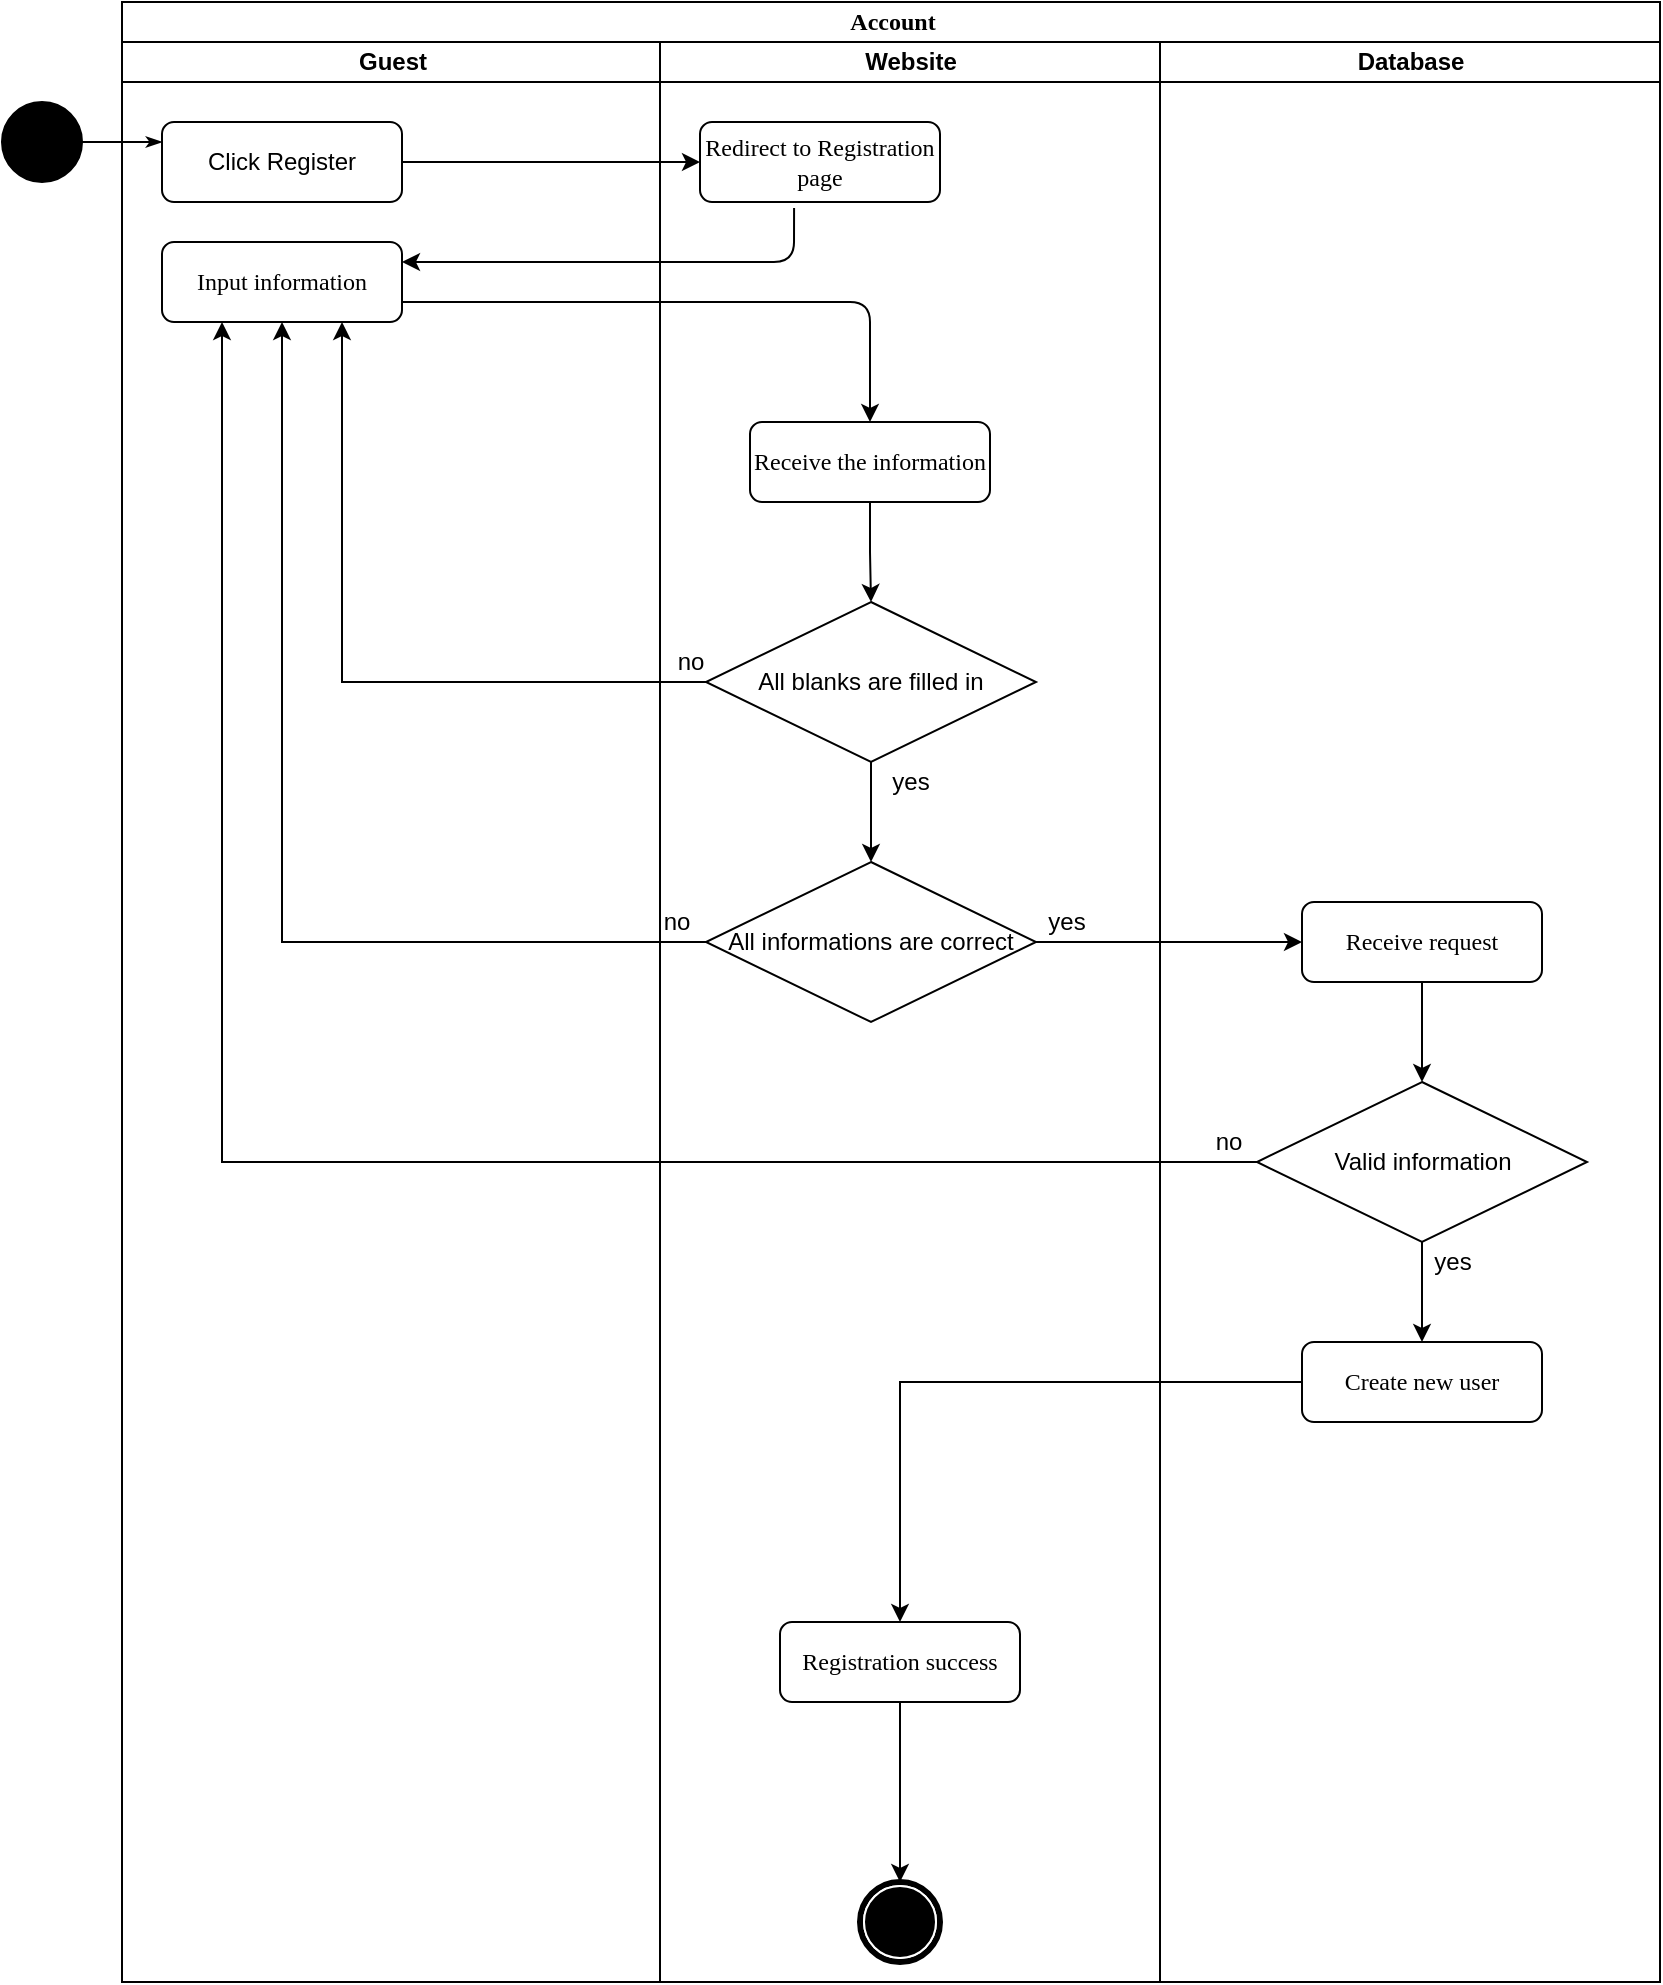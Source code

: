 <mxfile version="13.0.1" type="device"><diagram name="Page-1" id="0783ab3e-0a74-02c8-0abd-f7b4e66b4bec"><mxGraphModel dx="1422" dy="712" grid="1" gridSize="10" guides="1" tooltips="1" connect="1" arrows="1" fold="1" page="1" pageScale="1" pageWidth="850" pageHeight="1100" background="#ffffff" math="0" shadow="0"><root><mxCell id="0"/><mxCell id="1" parent="0"/><mxCell id="1c1d494c118603dd-1" value="Account" style="swimlane;html=1;childLayout=stackLayout;startSize=20;rounded=0;shadow=0;comic=0;labelBackgroundColor=none;strokeWidth=1;fontFamily=Verdana;fontSize=12;align=center;" parent="1" vertex="1"><mxGeometry x="70" y="20" width="769" height="990" as="geometry"/></mxCell><mxCell id="1c1d494c118603dd-2" value="Guest" style="swimlane;html=1;startSize=20;" parent="1c1d494c118603dd-1" vertex="1"><mxGeometry y="20" width="269" height="970" as="geometry"/></mxCell><mxCell id="eJJc23MWVX-Xf5izc3wK-2" value="Click Register" style="rounded=1;whiteSpace=wrap;html=1;" vertex="1" parent="1c1d494c118603dd-2"><mxGeometry x="20" y="40" width="120" height="40" as="geometry"/></mxCell><mxCell id="eJJc23MWVX-Xf5izc3wK-5" value="&lt;span style=&quot;font-family: &amp;#34;verdana&amp;#34;&quot;&gt;Input information&lt;/span&gt;" style="rounded=1;whiteSpace=wrap;html=1;" vertex="1" parent="1c1d494c118603dd-2"><mxGeometry x="20" y="100" width="120" height="40" as="geometry"/></mxCell><mxCell id="1c1d494c118603dd-3" value="Website" style="swimlane;html=1;startSize=20;" parent="1c1d494c118603dd-1" vertex="1"><mxGeometry x="269" y="20" width="250" height="970" as="geometry"/></mxCell><mxCell id="eJJc23MWVX-Xf5izc3wK-14" value="no" style="text;html=1;align=center;verticalAlign=middle;resizable=0;points=[];autosize=1;" vertex="1" parent="1c1d494c118603dd-3"><mxGeometry y="300" width="30" height="20" as="geometry"/></mxCell><mxCell id="eJJc23MWVX-Xf5izc3wK-20" value="no" style="text;html=1;align=center;verticalAlign=middle;resizable=0;points=[];autosize=1;" vertex="1" parent="1c1d494c118603dd-3"><mxGeometry x="-7" y="430" width="30" height="20" as="geometry"/></mxCell><mxCell id="eJJc23MWVX-Xf5izc3wK-3" value="&lt;span style=&quot;font-family: &amp;#34;verdana&amp;#34;&quot;&gt;Redirect to Registration page&lt;/span&gt;" style="rounded=1;whiteSpace=wrap;html=1;" vertex="1" parent="1c1d494c118603dd-3"><mxGeometry x="20" y="40" width="120" height="40" as="geometry"/></mxCell><mxCell id="eJJc23MWVX-Xf5izc3wK-15" value="All informations are correct" style="rhombus;whiteSpace=wrap;html=1;" vertex="1" parent="1c1d494c118603dd-3"><mxGeometry x="23" y="410" width="165" height="80" as="geometry"/></mxCell><mxCell id="eJJc23MWVX-Xf5izc3wK-12" style="edgeStyle=orthogonalEdgeStyle;rounded=0;orthogonalLoop=1;jettySize=auto;html=1;entryX=0.5;entryY=0;entryDx=0;entryDy=0;" edge="1" parent="1c1d494c118603dd-3" source="eJJc23MWVX-Xf5izc3wK-9" target="eJJc23MWVX-Xf5izc3wK-11"><mxGeometry relative="1" as="geometry"/></mxCell><mxCell id="eJJc23MWVX-Xf5izc3wK-9" value="&lt;span style=&quot;font-family: &amp;#34;verdana&amp;#34;&quot;&gt;Receive the information&lt;/span&gt;" style="rounded=1;whiteSpace=wrap;html=1;" vertex="1" parent="1c1d494c118603dd-3"><mxGeometry x="45" y="190" width="120" height="40" as="geometry"/></mxCell><mxCell id="eJJc23MWVX-Xf5izc3wK-16" style="edgeStyle=orthogonalEdgeStyle;rounded=0;orthogonalLoop=1;jettySize=auto;html=1;entryX=0.5;entryY=0;entryDx=0;entryDy=0;" edge="1" parent="1c1d494c118603dd-3" source="eJJc23MWVX-Xf5izc3wK-11" target="eJJc23MWVX-Xf5izc3wK-15"><mxGeometry relative="1" as="geometry"/></mxCell><mxCell id="eJJc23MWVX-Xf5izc3wK-11" value="All blanks are filled in" style="rhombus;whiteSpace=wrap;html=1;" vertex="1" parent="1c1d494c118603dd-3"><mxGeometry x="23" y="280" width="165" height="80" as="geometry"/></mxCell><mxCell id="60571a20871a0731-5" value="" style="shape=mxgraph.bpmn.shape;html=1;verticalLabelPosition=bottom;labelBackgroundColor=#ffffff;verticalAlign=top;perimeter=ellipsePerimeter;outline=end;symbol=terminate;rounded=0;shadow=0;comic=0;strokeWidth=1;fontFamily=Verdana;fontSize=12;align=center;" parent="1c1d494c118603dd-3" vertex="1"><mxGeometry x="100" y="920" width="40" height="40" as="geometry"/></mxCell><mxCell id="eJJc23MWVX-Xf5izc3wK-21" value="yes" style="text;html=1;align=center;verticalAlign=middle;resizable=0;points=[];autosize=1;" vertex="1" parent="1c1d494c118603dd-3"><mxGeometry x="110" y="360" width="30" height="20" as="geometry"/></mxCell><mxCell id="eJJc23MWVX-Xf5izc3wK-32" value="&lt;span style=&quot;font-family: &amp;#34;verdana&amp;#34;&quot;&gt;Registration success&lt;/span&gt;" style="rounded=1;whiteSpace=wrap;html=1;" vertex="1" parent="1c1d494c118603dd-3"><mxGeometry x="60" y="790" width="120" height="40" as="geometry"/></mxCell><mxCell id="eJJc23MWVX-Xf5izc3wK-24" value="yes" style="text;html=1;align=center;verticalAlign=middle;resizable=0;points=[];autosize=1;" vertex="1" parent="1c1d494c118603dd-3"><mxGeometry x="188" y="430" width="30" height="20" as="geometry"/></mxCell><mxCell id="eJJc23MWVX-Xf5izc3wK-35" style="edgeStyle=orthogonalEdgeStyle;rounded=0;orthogonalLoop=1;jettySize=auto;html=1;entryX=0.5;entryY=0;entryDx=0;entryDy=0;" edge="1" parent="1c1d494c118603dd-3" source="eJJc23MWVX-Xf5izc3wK-32" target="60571a20871a0731-5"><mxGeometry relative="1" as="geometry"/></mxCell><mxCell id="1c1d494c118603dd-4" value="Database" style="swimlane;html=1;startSize=20;" parent="1c1d494c118603dd-1" vertex="1"><mxGeometry x="519" y="20" width="250" height="970" as="geometry"/></mxCell><mxCell id="eJJc23MWVX-Xf5izc3wK-29" value="no" style="text;html=1;align=center;verticalAlign=middle;resizable=0;points=[];autosize=1;" vertex="1" parent="1c1d494c118603dd-4"><mxGeometry x="18.5" y="540" width="30" height="20" as="geometry"/></mxCell><mxCell id="eJJc23MWVX-Xf5izc3wK-31" style="edgeStyle=orthogonalEdgeStyle;rounded=0;orthogonalLoop=1;jettySize=auto;html=1;entryX=0.5;entryY=0;entryDx=0;entryDy=0;" edge="1" parent="1c1d494c118603dd-4" source="eJJc23MWVX-Xf5izc3wK-26" target="eJJc23MWVX-Xf5izc3wK-30"><mxGeometry relative="1" as="geometry"/></mxCell><mxCell id="eJJc23MWVX-Xf5izc3wK-26" value="Valid information" style="rhombus;whiteSpace=wrap;html=1;" vertex="1" parent="1c1d494c118603dd-4"><mxGeometry x="48.5" y="520" width="165" height="80" as="geometry"/></mxCell><mxCell id="eJJc23MWVX-Xf5izc3wK-27" style="edgeStyle=orthogonalEdgeStyle;rounded=0;orthogonalLoop=1;jettySize=auto;html=1;entryX=0.5;entryY=0;entryDx=0;entryDy=0;" edge="1" parent="1c1d494c118603dd-4" source="eJJc23MWVX-Xf5izc3wK-22" target="eJJc23MWVX-Xf5izc3wK-26"><mxGeometry relative="1" as="geometry"/></mxCell><mxCell id="eJJc23MWVX-Xf5izc3wK-22" value="&lt;span style=&quot;font-family: &amp;#34;verdana&amp;#34;&quot;&gt;Receive request&lt;/span&gt;" style="rounded=1;whiteSpace=wrap;html=1;" vertex="1" parent="1c1d494c118603dd-4"><mxGeometry x="71" y="430" width="120" height="40" as="geometry"/></mxCell><mxCell id="eJJc23MWVX-Xf5izc3wK-30" value="&lt;span style=&quot;font-family: &amp;#34;verdana&amp;#34;&quot;&gt;Create new user&lt;/span&gt;" style="rounded=1;whiteSpace=wrap;html=1;" vertex="1" parent="1c1d494c118603dd-4"><mxGeometry x="71" y="650" width="120" height="40" as="geometry"/></mxCell><mxCell id="eJJc23MWVX-Xf5izc3wK-34" value="yes" style="text;html=1;align=center;verticalAlign=middle;resizable=0;points=[];autosize=1;" vertex="1" parent="1c1d494c118603dd-4"><mxGeometry x="131" y="600" width="30" height="20" as="geometry"/></mxCell><mxCell id="eJJc23MWVX-Xf5izc3wK-4" style="edgeStyle=orthogonalEdgeStyle;rounded=0;orthogonalLoop=1;jettySize=auto;html=1;entryX=0;entryY=0.5;entryDx=0;entryDy=0;" edge="1" parent="1c1d494c118603dd-1" source="eJJc23MWVX-Xf5izc3wK-2" target="eJJc23MWVX-Xf5izc3wK-3"><mxGeometry relative="1" as="geometry"/></mxCell><mxCell id="eJJc23MWVX-Xf5izc3wK-8" value="" style="endArrow=classic;html=1;exitX=0.392;exitY=1.075;exitDx=0;exitDy=0;exitPerimeter=0;entryX=1;entryY=0.25;entryDx=0;entryDy=0;" edge="1" parent="1c1d494c118603dd-1" source="eJJc23MWVX-Xf5izc3wK-3" target="eJJc23MWVX-Xf5izc3wK-5"><mxGeometry width="50" height="50" relative="1" as="geometry"><mxPoint x="330" y="270" as="sourcePoint"/><mxPoint x="380" y="220" as="targetPoint"/><Array as="points"><mxPoint x="336" y="130"/></Array></mxGeometry></mxCell><mxCell id="eJJc23MWVX-Xf5izc3wK-10" value="" style="endArrow=classic;html=1;exitX=1;exitY=0.75;exitDx=0;exitDy=0;entryX=0.5;entryY=0;entryDx=0;entryDy=0;" edge="1" parent="1c1d494c118603dd-1" source="eJJc23MWVX-Xf5izc3wK-5" target="eJJc23MWVX-Xf5izc3wK-9"><mxGeometry width="50" height="50" relative="1" as="geometry"><mxPoint x="330" y="270" as="sourcePoint"/><mxPoint x="380" y="220" as="targetPoint"/><Array as="points"><mxPoint x="374" y="150"/></Array></mxGeometry></mxCell><mxCell id="eJJc23MWVX-Xf5izc3wK-13" style="edgeStyle=orthogonalEdgeStyle;rounded=0;orthogonalLoop=1;jettySize=auto;html=1;exitX=0;exitY=0.5;exitDx=0;exitDy=0;entryX=0.75;entryY=1;entryDx=0;entryDy=0;" edge="1" parent="1c1d494c118603dd-1" source="eJJc23MWVX-Xf5izc3wK-11" target="eJJc23MWVX-Xf5izc3wK-5"><mxGeometry relative="1" as="geometry"/></mxCell><mxCell id="eJJc23MWVX-Xf5izc3wK-19" style="edgeStyle=orthogonalEdgeStyle;rounded=0;orthogonalLoop=1;jettySize=auto;html=1;entryX=0.5;entryY=1;entryDx=0;entryDy=0;" edge="1" parent="1c1d494c118603dd-1" source="eJJc23MWVX-Xf5izc3wK-15" target="eJJc23MWVX-Xf5izc3wK-5"><mxGeometry relative="1" as="geometry"/></mxCell><mxCell id="eJJc23MWVX-Xf5izc3wK-23" style="edgeStyle=orthogonalEdgeStyle;rounded=0;orthogonalLoop=1;jettySize=auto;html=1;entryX=0;entryY=0.5;entryDx=0;entryDy=0;" edge="1" parent="1c1d494c118603dd-1" source="eJJc23MWVX-Xf5izc3wK-15" target="eJJc23MWVX-Xf5izc3wK-22"><mxGeometry relative="1" as="geometry"/></mxCell><mxCell id="eJJc23MWVX-Xf5izc3wK-28" style="edgeStyle=orthogonalEdgeStyle;rounded=0;orthogonalLoop=1;jettySize=auto;html=1;entryX=0.25;entryY=1;entryDx=0;entryDy=0;" edge="1" parent="1c1d494c118603dd-1" source="eJJc23MWVX-Xf5izc3wK-26" target="eJJc23MWVX-Xf5izc3wK-5"><mxGeometry relative="1" as="geometry"/></mxCell><mxCell id="eJJc23MWVX-Xf5izc3wK-33" style="edgeStyle=orthogonalEdgeStyle;rounded=0;orthogonalLoop=1;jettySize=auto;html=1;entryX=0.5;entryY=0;entryDx=0;entryDy=0;" edge="1" parent="1c1d494c118603dd-1" source="eJJc23MWVX-Xf5izc3wK-30" target="eJJc23MWVX-Xf5izc3wK-32"><mxGeometry relative="1" as="geometry"/></mxCell><mxCell id="60571a20871a0731-4" value="" style="ellipse;whiteSpace=wrap;html=1;rounded=0;shadow=0;comic=0;labelBackgroundColor=none;strokeWidth=1;fillColor=#000000;fontFamily=Verdana;fontSize=12;align=center;" parent="1" vertex="1"><mxGeometry x="10" y="70" width="40" height="40" as="geometry"/></mxCell><mxCell id="1c1d494c118603dd-27" style="edgeStyle=orthogonalEdgeStyle;rounded=0;html=1;labelBackgroundColor=none;startArrow=none;startFill=0;startSize=5;endArrow=classicThin;endFill=1;endSize=5;jettySize=auto;orthogonalLoop=1;strokeWidth=1;fontFamily=Verdana;fontSize=12;entryX=0;entryY=0.25;entryDx=0;entryDy=0;" parent="1" source="60571a20871a0731-4" target="eJJc23MWVX-Xf5izc3wK-2" edge="1"><mxGeometry relative="1" as="geometry"><mxPoint x="90" y="90" as="targetPoint"/></mxGeometry></mxCell></root></mxGraphModel></diagram></mxfile>